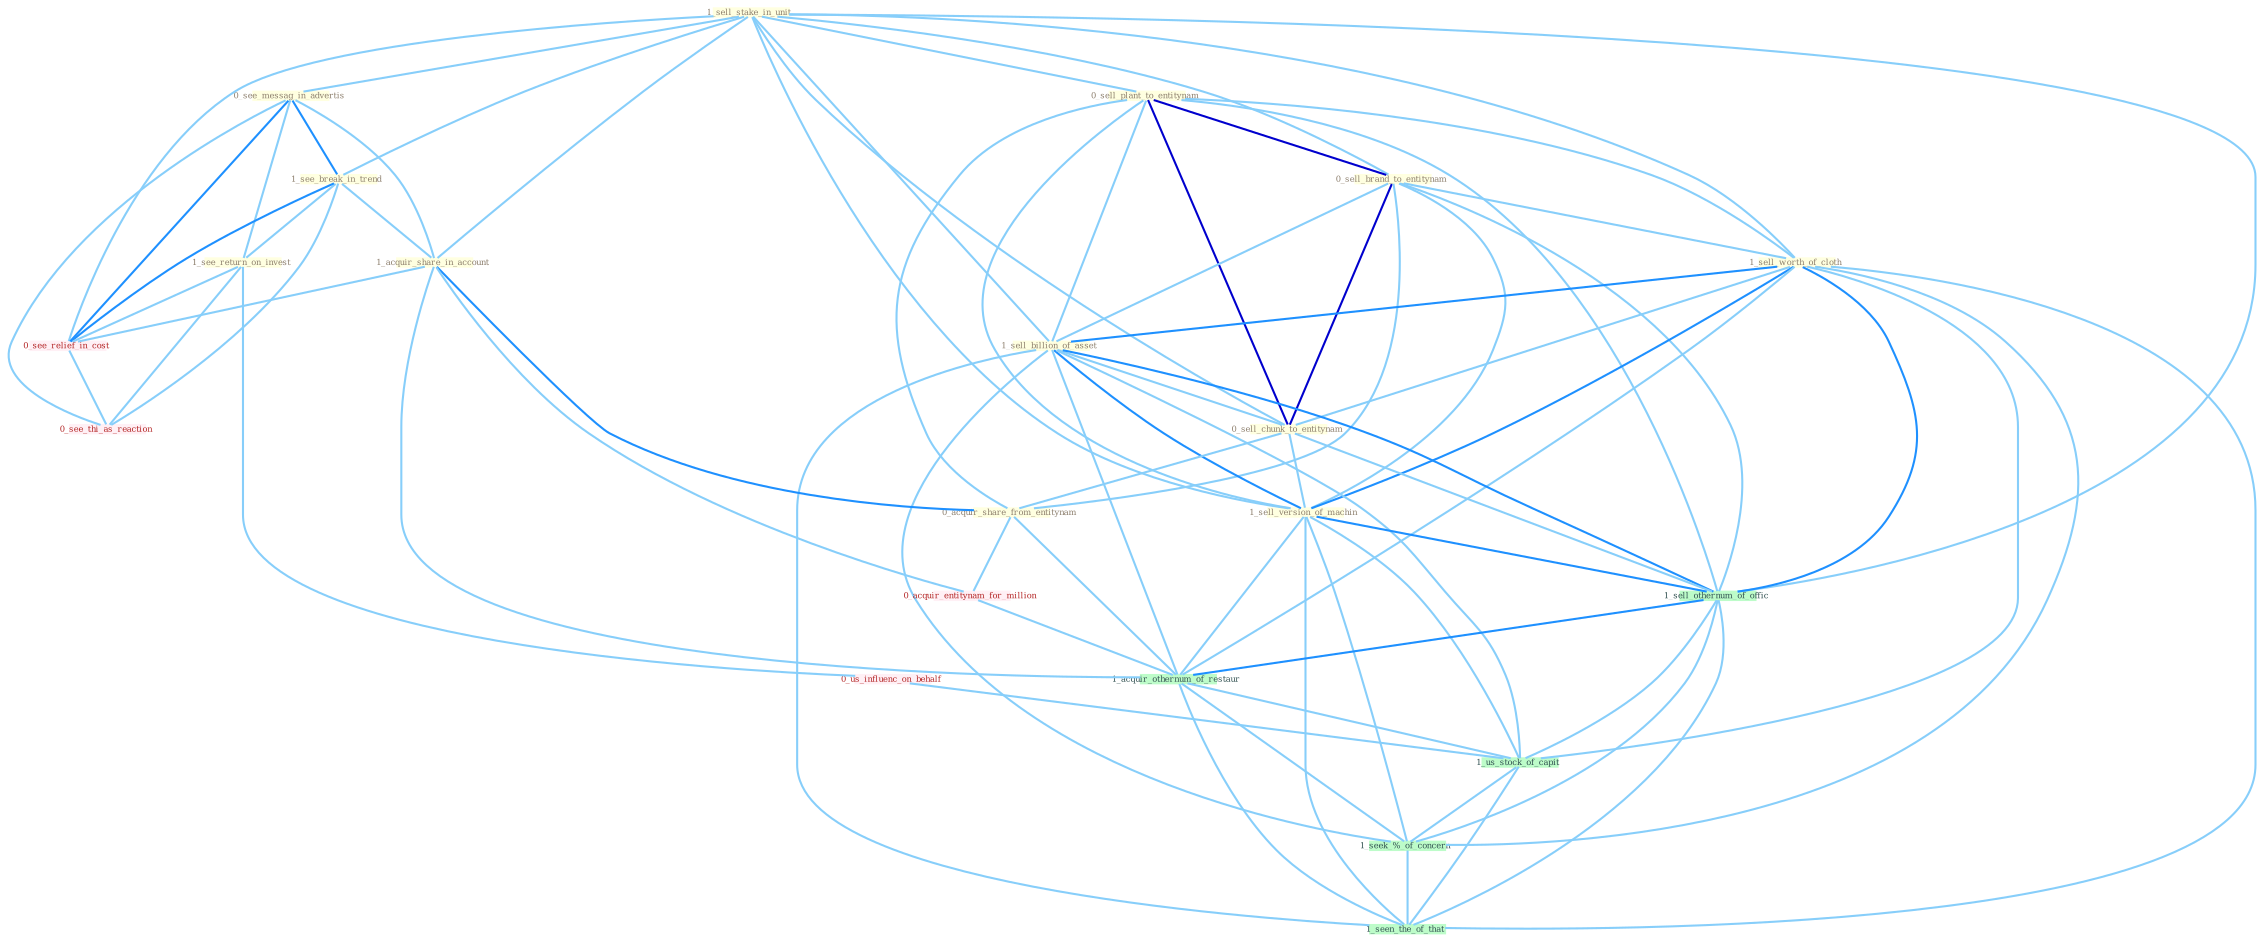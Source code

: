 Graph G{ 
    node
    [shape=polygon,style=filled,width=.5,height=.06,color="#BDFCC9",fixedsize=true,fontsize=4,
    fontcolor="#2f4f4f"];
    {node
    [color="#ffffe0", fontcolor="#8b7d6b"] "1_sell_stake_in_unit " "0_see_messag_in_advertis " "0_sell_plant_to_entitynam " "1_see_break_in_trend " "0_sell_brand_to_entitynam " "1_sell_worth_of_cloth " "1_sell_billion_of_asset " "0_sell_chunk_to_entitynam " "1_see_return_on_invest " "1_acquir_share_in_account " "1_sell_version_of_machin " "0_acquir_share_from_entitynam "}
{node [color="#fff0f5", fontcolor="#b22222"] "0_acquir_entitynam_for_million " "0_us_influenc_on_behalf " "0_see_relief_in_cost " "0_see_thi_as_reaction "}
edge [color="#B0E2FF"];

	"1_sell_stake_in_unit " -- "0_see_messag_in_advertis " [w="1", color="#87cefa" ];
	"1_sell_stake_in_unit " -- "0_sell_plant_to_entitynam " [w="1", color="#87cefa" ];
	"1_sell_stake_in_unit " -- "1_see_break_in_trend " [w="1", color="#87cefa" ];
	"1_sell_stake_in_unit " -- "0_sell_brand_to_entitynam " [w="1", color="#87cefa" ];
	"1_sell_stake_in_unit " -- "1_sell_worth_of_cloth " [w="1", color="#87cefa" ];
	"1_sell_stake_in_unit " -- "1_sell_billion_of_asset " [w="1", color="#87cefa" ];
	"1_sell_stake_in_unit " -- "0_sell_chunk_to_entitynam " [w="1", color="#87cefa" ];
	"1_sell_stake_in_unit " -- "1_acquir_share_in_account " [w="1", color="#87cefa" ];
	"1_sell_stake_in_unit " -- "1_sell_version_of_machin " [w="1", color="#87cefa" ];
	"1_sell_stake_in_unit " -- "1_sell_othernum_of_offic " [w="1", color="#87cefa" ];
	"1_sell_stake_in_unit " -- "0_see_relief_in_cost " [w="1", color="#87cefa" ];
	"0_see_messag_in_advertis " -- "1_see_break_in_trend " [w="2", color="#1e90ff" , len=0.8];
	"0_see_messag_in_advertis " -- "1_see_return_on_invest " [w="1", color="#87cefa" ];
	"0_see_messag_in_advertis " -- "1_acquir_share_in_account " [w="1", color="#87cefa" ];
	"0_see_messag_in_advertis " -- "0_see_relief_in_cost " [w="2", color="#1e90ff" , len=0.8];
	"0_see_messag_in_advertis " -- "0_see_thi_as_reaction " [w="1", color="#87cefa" ];
	"0_sell_plant_to_entitynam " -- "0_sell_brand_to_entitynam " [w="3", color="#0000cd" , len=0.6];
	"0_sell_plant_to_entitynam " -- "1_sell_worth_of_cloth " [w="1", color="#87cefa" ];
	"0_sell_plant_to_entitynam " -- "1_sell_billion_of_asset " [w="1", color="#87cefa" ];
	"0_sell_plant_to_entitynam " -- "0_sell_chunk_to_entitynam " [w="3", color="#0000cd" , len=0.6];
	"0_sell_plant_to_entitynam " -- "1_sell_version_of_machin " [w="1", color="#87cefa" ];
	"0_sell_plant_to_entitynam " -- "0_acquir_share_from_entitynam " [w="1", color="#87cefa" ];
	"0_sell_plant_to_entitynam " -- "1_sell_othernum_of_offic " [w="1", color="#87cefa" ];
	"1_see_break_in_trend " -- "1_see_return_on_invest " [w="1", color="#87cefa" ];
	"1_see_break_in_trend " -- "1_acquir_share_in_account " [w="1", color="#87cefa" ];
	"1_see_break_in_trend " -- "0_see_relief_in_cost " [w="2", color="#1e90ff" , len=0.8];
	"1_see_break_in_trend " -- "0_see_thi_as_reaction " [w="1", color="#87cefa" ];
	"0_sell_brand_to_entitynam " -- "1_sell_worth_of_cloth " [w="1", color="#87cefa" ];
	"0_sell_brand_to_entitynam " -- "1_sell_billion_of_asset " [w="1", color="#87cefa" ];
	"0_sell_brand_to_entitynam " -- "0_sell_chunk_to_entitynam " [w="3", color="#0000cd" , len=0.6];
	"0_sell_brand_to_entitynam " -- "1_sell_version_of_machin " [w="1", color="#87cefa" ];
	"0_sell_brand_to_entitynam " -- "0_acquir_share_from_entitynam " [w="1", color="#87cefa" ];
	"0_sell_brand_to_entitynam " -- "1_sell_othernum_of_offic " [w="1", color="#87cefa" ];
	"1_sell_worth_of_cloth " -- "1_sell_billion_of_asset " [w="2", color="#1e90ff" , len=0.8];
	"1_sell_worth_of_cloth " -- "0_sell_chunk_to_entitynam " [w="1", color="#87cefa" ];
	"1_sell_worth_of_cloth " -- "1_sell_version_of_machin " [w="2", color="#1e90ff" , len=0.8];
	"1_sell_worth_of_cloth " -- "1_sell_othernum_of_offic " [w="2", color="#1e90ff" , len=0.8];
	"1_sell_worth_of_cloth " -- "1_acquir_othernum_of_restaur " [w="1", color="#87cefa" ];
	"1_sell_worth_of_cloth " -- "1_us_stock_of_capit " [w="1", color="#87cefa" ];
	"1_sell_worth_of_cloth " -- "1_seek_%_of_concern " [w="1", color="#87cefa" ];
	"1_sell_worth_of_cloth " -- "1_seen_the_of_that " [w="1", color="#87cefa" ];
	"1_sell_billion_of_asset " -- "0_sell_chunk_to_entitynam " [w="1", color="#87cefa" ];
	"1_sell_billion_of_asset " -- "1_sell_version_of_machin " [w="2", color="#1e90ff" , len=0.8];
	"1_sell_billion_of_asset " -- "1_sell_othernum_of_offic " [w="2", color="#1e90ff" , len=0.8];
	"1_sell_billion_of_asset " -- "1_acquir_othernum_of_restaur " [w="1", color="#87cefa" ];
	"1_sell_billion_of_asset " -- "1_us_stock_of_capit " [w="1", color="#87cefa" ];
	"1_sell_billion_of_asset " -- "1_seek_%_of_concern " [w="1", color="#87cefa" ];
	"1_sell_billion_of_asset " -- "1_seen_the_of_that " [w="1", color="#87cefa" ];
	"0_sell_chunk_to_entitynam " -- "1_sell_version_of_machin " [w="1", color="#87cefa" ];
	"0_sell_chunk_to_entitynam " -- "0_acquir_share_from_entitynam " [w="1", color="#87cefa" ];
	"0_sell_chunk_to_entitynam " -- "1_sell_othernum_of_offic " [w="1", color="#87cefa" ];
	"1_see_return_on_invest " -- "0_us_influenc_on_behalf " [w="1", color="#87cefa" ];
	"1_see_return_on_invest " -- "0_see_relief_in_cost " [w="1", color="#87cefa" ];
	"1_see_return_on_invest " -- "0_see_thi_as_reaction " [w="1", color="#87cefa" ];
	"1_acquir_share_in_account " -- "0_acquir_share_from_entitynam " [w="2", color="#1e90ff" , len=0.8];
	"1_acquir_share_in_account " -- "0_acquir_entitynam_for_million " [w="1", color="#87cefa" ];
	"1_acquir_share_in_account " -- "0_see_relief_in_cost " [w="1", color="#87cefa" ];
	"1_acquir_share_in_account " -- "1_acquir_othernum_of_restaur " [w="1", color="#87cefa" ];
	"1_sell_version_of_machin " -- "1_sell_othernum_of_offic " [w="2", color="#1e90ff" , len=0.8];
	"1_sell_version_of_machin " -- "1_acquir_othernum_of_restaur " [w="1", color="#87cefa" ];
	"1_sell_version_of_machin " -- "1_us_stock_of_capit " [w="1", color="#87cefa" ];
	"1_sell_version_of_machin " -- "1_seek_%_of_concern " [w="1", color="#87cefa" ];
	"1_sell_version_of_machin " -- "1_seen_the_of_that " [w="1", color="#87cefa" ];
	"0_acquir_share_from_entitynam " -- "0_acquir_entitynam_for_million " [w="1", color="#87cefa" ];
	"0_acquir_share_from_entitynam " -- "1_acquir_othernum_of_restaur " [w="1", color="#87cefa" ];
	"0_acquir_entitynam_for_million " -- "1_acquir_othernum_of_restaur " [w="1", color="#87cefa" ];
	"1_sell_othernum_of_offic " -- "1_acquir_othernum_of_restaur " [w="2", color="#1e90ff" , len=0.8];
	"1_sell_othernum_of_offic " -- "1_us_stock_of_capit " [w="1", color="#87cefa" ];
	"1_sell_othernum_of_offic " -- "1_seek_%_of_concern " [w="1", color="#87cefa" ];
	"1_sell_othernum_of_offic " -- "1_seen_the_of_that " [w="1", color="#87cefa" ];
	"0_us_influenc_on_behalf " -- "1_us_stock_of_capit " [w="1", color="#87cefa" ];
	"0_see_relief_in_cost " -- "0_see_thi_as_reaction " [w="1", color="#87cefa" ];
	"1_acquir_othernum_of_restaur " -- "1_us_stock_of_capit " [w="1", color="#87cefa" ];
	"1_acquir_othernum_of_restaur " -- "1_seek_%_of_concern " [w="1", color="#87cefa" ];
	"1_acquir_othernum_of_restaur " -- "1_seen_the_of_that " [w="1", color="#87cefa" ];
	"1_us_stock_of_capit " -- "1_seek_%_of_concern " [w="1", color="#87cefa" ];
	"1_us_stock_of_capit " -- "1_seen_the_of_that " [w="1", color="#87cefa" ];
	"1_seek_%_of_concern " -- "1_seen_the_of_that " [w="1", color="#87cefa" ];
}